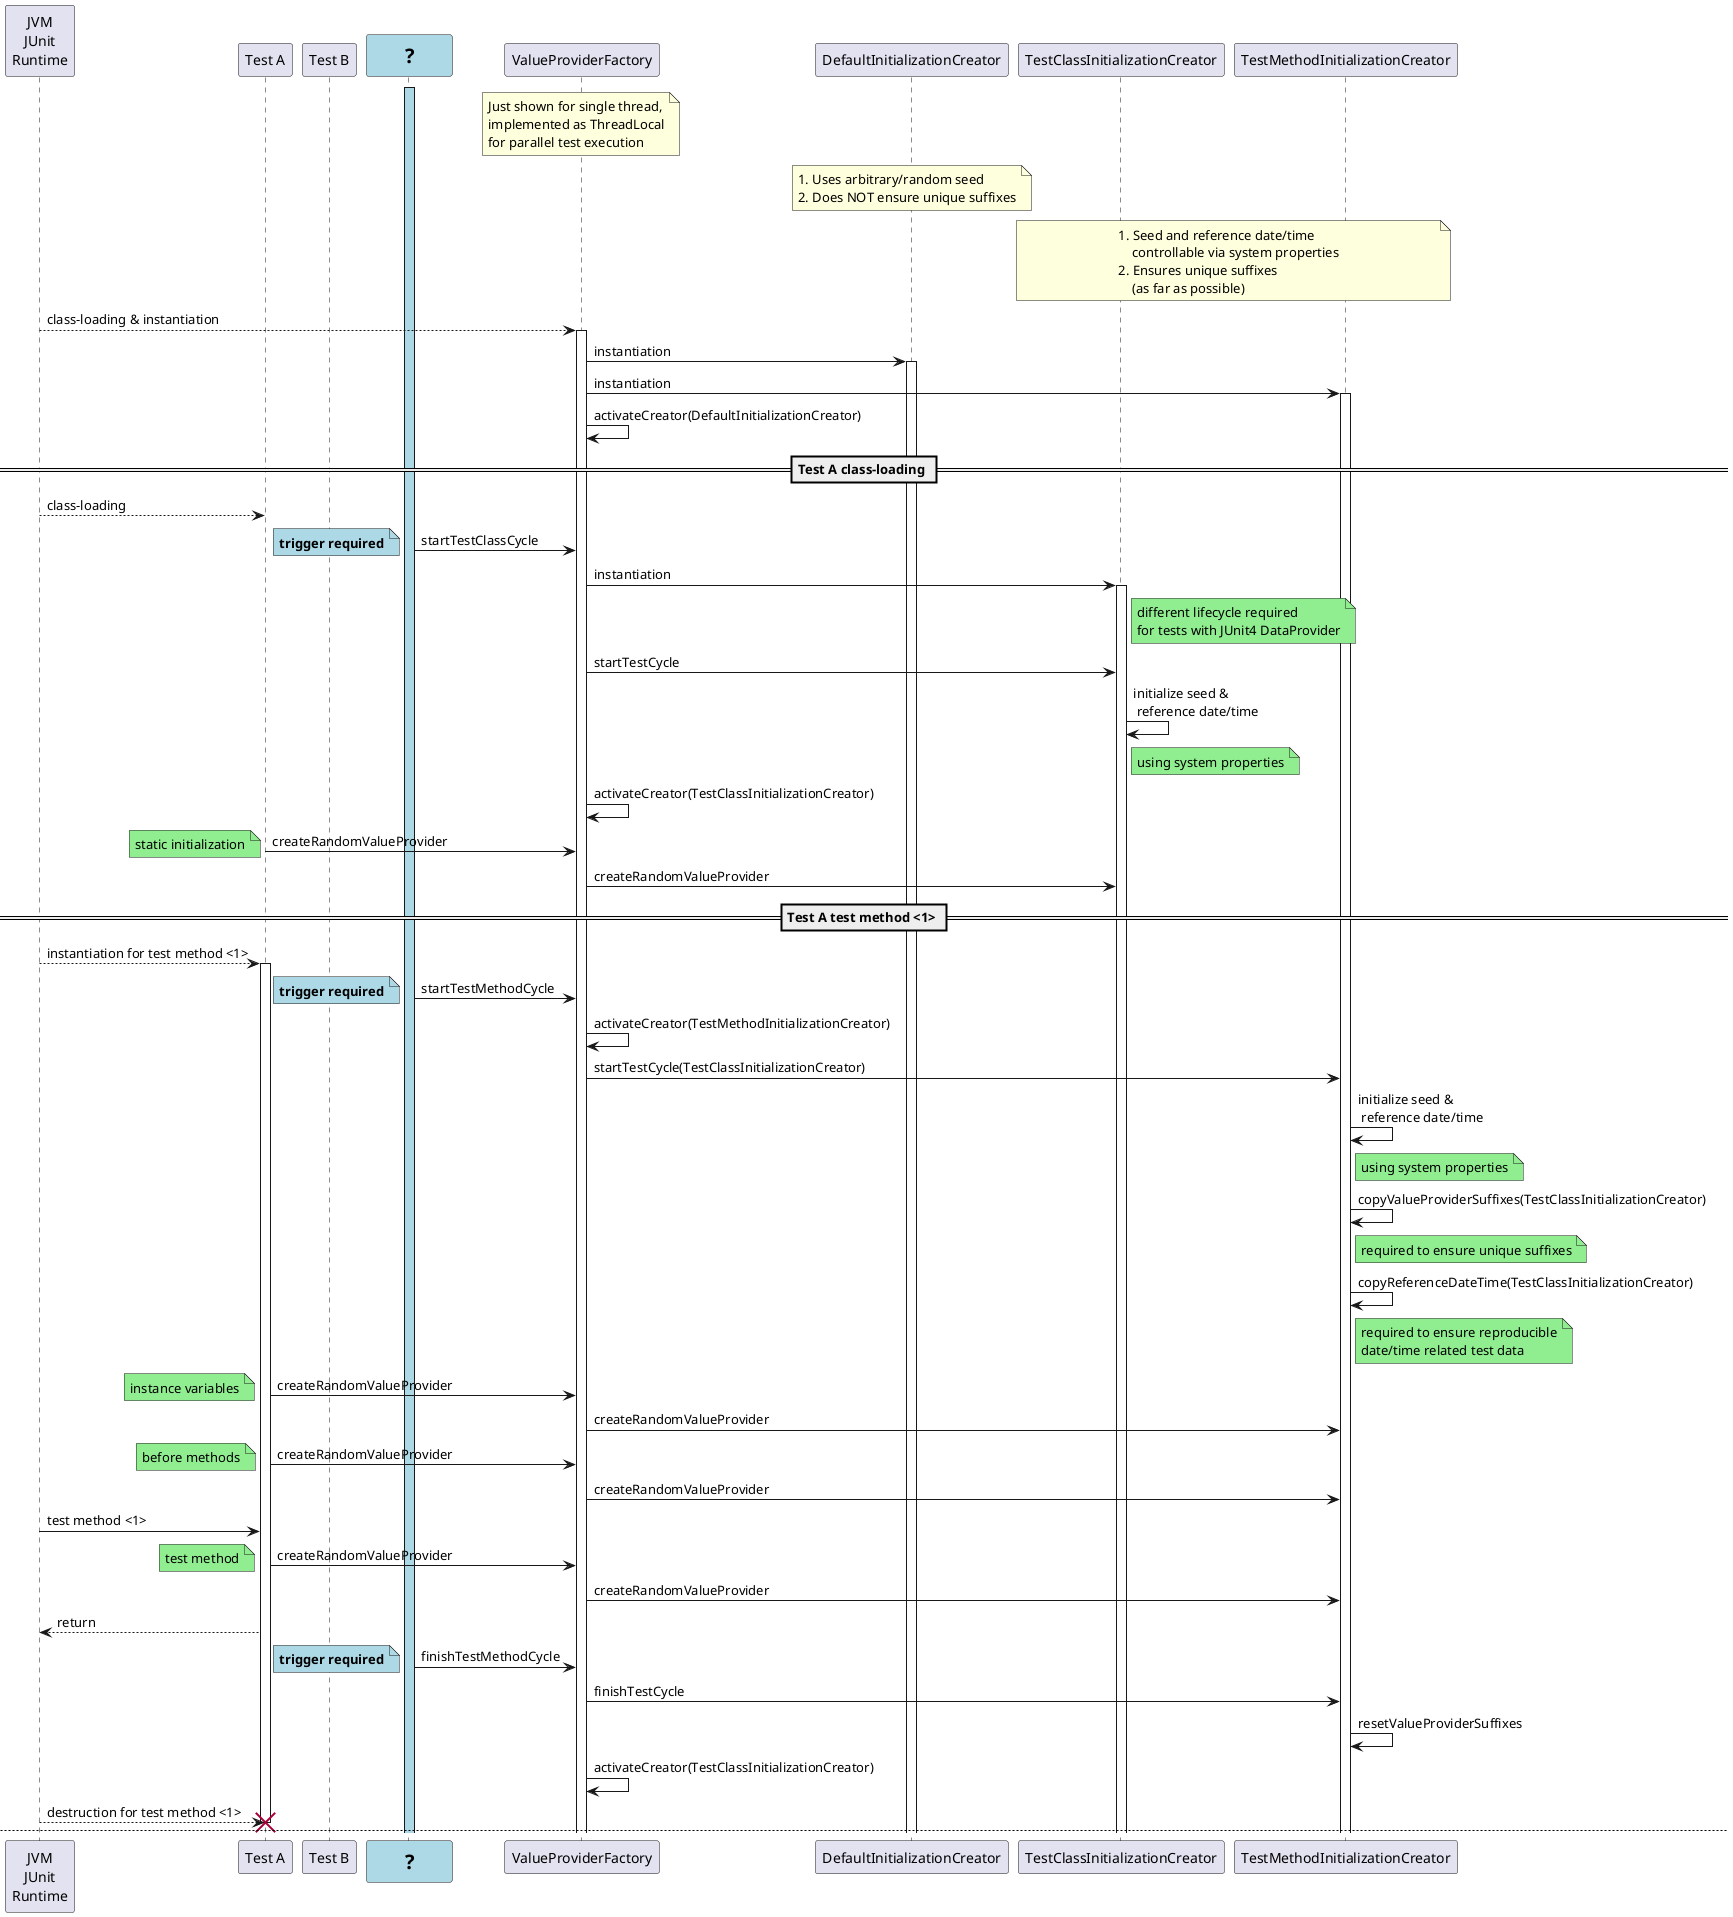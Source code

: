 @startuml
participant "JVM\nJUnit\nRuntime" as JVM
participant "Test A" as T_A
participant "Test B" as T_B

participant "<b><size:20>      ?      </size></b>" as TBI #lightblue
activate TBI #lightblue
participant "ValueProviderFactory" as VPF
note over VPF: Just shown for single thread,\nimplemented as ThreadLocal\nfor parallel test execution
participant "DefaultInitializationCreator" as D_VPC
note over D_VPC: 1. Uses arbitrary/random seed\n2. Does NOT ensure unique suffixes
participant "TestClassInitializationCreator" as C_VPC
participant "TestMethodInitializationCreator" as M_VPC
note over C_VPC, M_VPC: 1. Seed and reference date/time\n    controllable via system properties\n2. Ensures unique suffixes\n    (as far as possible)

JVM --> VPF : class-loading & instantiation
activate VPF
VPF -> D_VPC : instantiation
activate D_VPC
VPF -> M_VPC : instantiation
activate M_VPC
VPF -> VPF : activateCreator(DefaultInitializationCreator)

== Test A class-loading ==
JVM --> T_A : class-loading
TBI -> VPF : startTestClassCycle
note left #lightblue : <b>trigger required</b>
VPF -> C_VPC : instantiation
activate C_VPC
note right of C_VPC #lightgreen: different lifecycle required\nfor tests with JUnit4 DataProvider
VPF -> C_VPC : startTestCycle
C_VPC -> C_VPC : initialize seed &\n reference date/time
note right of C_VPC #lightgreen: using system properties
VPF -> VPF : activateCreator(TestClassInitializationCreator)

T_A -> VPF : createRandomValueProvider
note left #lightgreen: static initialization
VPF -> C_VPC : createRandomValueProvider

== Test A test method <1> ==
JVM --> T_A : instantiation for test method <1>
activate T_A

TBI -> VPF : startTestMethodCycle
note left #lightblue : <b>trigger required</b>
VPF -> VPF : activateCreator(TestMethodInitializationCreator)
VPF -> M_VPC : startTestCycle(TestClassInitializationCreator)
M_VPC -> M_VPC : initialize seed &\n reference date/time
note right of M_VPC #lightgreen: using system properties
M_VPC -> M_VPC : copyValueProviderSuffixes(TestClassInitializationCreator)
note right of M_VPC #lightgreen: required to ensure unique suffixes
M_VPC -> M_VPC : copyReferenceDateTime(TestClassInitializationCreator)
note right of M_VPC #lightgreen: required to ensure reproducible\ndate/time related test data

T_A -> VPF : createRandomValueProvider
note left #lightgreen: instance variables
VPF -> M_VPC : createRandomValueProvider

T_A -> VPF : createRandomValueProvider
note left #lightgreen: before methods
VPF -> M_VPC : createRandomValueProvider

JVM -> T_A : test method <1>
T_A -> VPF : createRandomValueProvider
note left #lightgreen: test method
VPF -> M_VPC : createRandomValueProvider

T_A --> JVM : return
TBI -> VPF : finishTestMethodCycle
note left #lightblue : <b>trigger required</b>
VPF -> M_VPC : finishTestCycle
M_VPC -> M_VPC : resetValueProviderSuffixes
VPF -> VPF : activateCreator(TestClassInitializationCreator)

JVM --> T_A : destruction for test method <1>
destroy T_A
newpage

== Test A test method <2> ==
JVM --> T_A : instantiation for test method <2>
activate T_A

TBI -> VPF : startTestMethodCycle
note left #lightblue : <b>trigger required</b>
VPF -> VPF : activateCreator(TestMethodInitializationCreator)
VPF -> M_VPC : startTestCycle(TestClassInitializationCreator)
M_VPC -> M_VPC : initialize seed &\n reference date/time
note right of M_VPC #lightgreen: using system properties
M_VPC -> M_VPC : copyValueProviderSuffixes(TestClassInitializationCreator)
note right of M_VPC #lightgreen: required to ensure unique suffixes
M_VPC -> M_VPC : copyReferenceDateTime(TestClassInitializationCreator)
note right of M_VPC #lightgreen: required to ensure reproducible\ndate/time related test data

T_A -> VPF : createRandomValueProvider
note left #lightgreen: instance variables
VPF -> M_VPC : createRandomValueProvider

T_A -> VPF : createRandomValueProvider
note left #lightgreen: before methods
VPF -> M_VPC : createRandomValueProvider

JVM -> T_A : test method <2>
T_A -> VPF : createRandomValueProvider
note left #lightgreen: test method
VPF -> M_VPC : createRandomValueProvider

T_A --> JVM : return
TBI -> VPF : finishTestMethodCycle
note left #lightblue : <b>trigger required</b>
VPF -> M_VPC : finishTestCycle
M_VPC -> M_VPC : resetValueProviderSuffixes
VPF -> VPF : activateCreator(TestClassInitializationCreator)

TBI -> VPF : finishTestClassCycle
note left #lightblue : <b>trigger required</b>
VPF -> C_VPC : finishTestCycle
C_VPC -> C_VPC : resetValueProviderSuffixes
VPF -> VPF : delete TestClassInitializationCreator
destroy C_VPC
VPF -> VPF : activateCreator(DefaultInitializationCreator)

JVM --> T_A : destruction for test method <2>
destroy T_A
newpage

== Test B class-loading ==
JVM --> T_B : class-loading
TBI -> VPF : startTestClassCycle
note left #lightblue : <b>trigger required</b>
VPF -> C_VPC : instantiation
activate C_VPC
note right of C_VPC #lightgreen: different lifecycle required\nfor tests with JUnit4 DataProvider
VPF -> C_VPC : startTestCycle
C_VPC -> C_VPC : initialize seed &\n reference date/time
note right of C_VPC #lightgreen: using system properties
VPF -> VPF : activateCreator(TestClassInitializationCreator)

T_B -> VPF : createRandomValueProvider
note left #lightgreen: static initialization
VPF -> C_VPC : createRandomValueProvider

== Test B test method <1> ==
JVM --> T_B : instantiation for test method <1>
activate T_B

TBI -> VPF : startTestMethodCycle
note left #lightblue : <b>trigger required</b>
VPF -> VPF : activateCreator(TestMethodInitializationCreator)
VPF -> M_VPC : startTestCycle(TestClassInitializationCreator)
M_VPC -> M_VPC : initialize seed &\n reference date/time
note right of M_VPC #lightgreen: using system properties
M_VPC -> M_VPC : copyValueProviderSuffixes(TestClassInitializationCreator)
note right of M_VPC #lightgreen: required to ensure unique suffixes
M_VPC -> M_VPC : copyReferenceDateTime(TestClassInitializationCreator)
note right of M_VPC #lightgreen: required to ensure reproducible\ndate/time related test data

T_B -> VPF : createRandomValueProvider
note left #lightgreen: instance variables
VPF -> M_VPC : createRandomValueProvider

T_B -> VPF : createRandomValueProvider
note left #lightgreen: before methods
VPF -> M_VPC : createRandomValueProvider

JVM -> T_B : test method <1>
T_B -> VPF : createRandomValueProvider
note left #lightgreen: test method
VPF -> M_VPC : createRandomValueProvider

... continued as shown above for Test A ...

@enduml